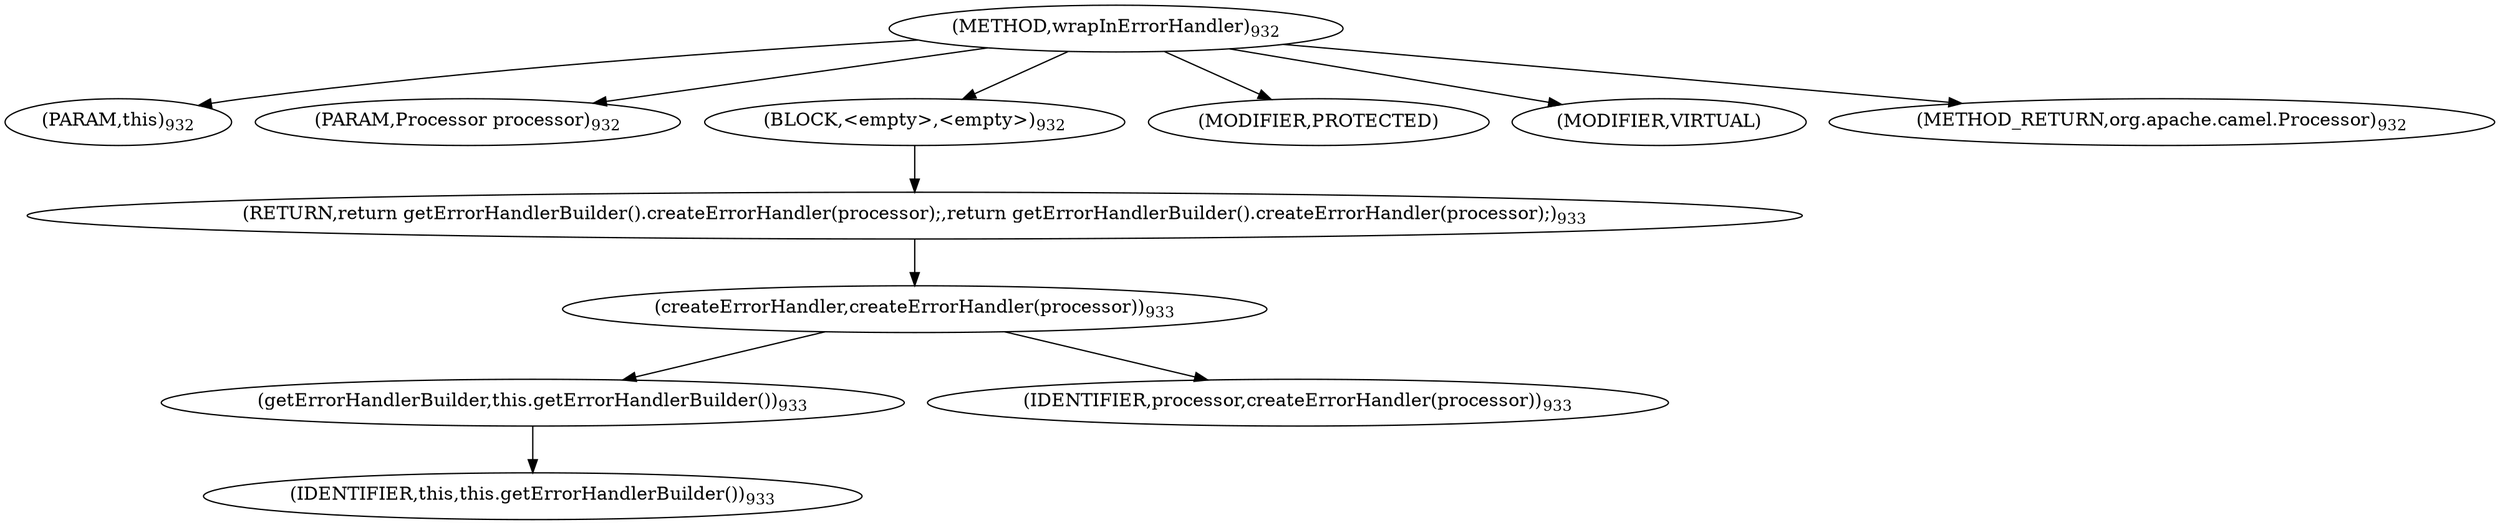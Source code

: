 digraph "wrapInErrorHandler" {  
"1824" [label = <(METHOD,wrapInErrorHandler)<SUB>932</SUB>> ]
"246" [label = <(PARAM,this)<SUB>932</SUB>> ]
"1825" [label = <(PARAM,Processor processor)<SUB>932</SUB>> ]
"1826" [label = <(BLOCK,&lt;empty&gt;,&lt;empty&gt;)<SUB>932</SUB>> ]
"1827" [label = <(RETURN,return getErrorHandlerBuilder().createErrorHandler(processor);,return getErrorHandlerBuilder().createErrorHandler(processor);)<SUB>933</SUB>> ]
"1828" [label = <(createErrorHandler,createErrorHandler(processor))<SUB>933</SUB>> ]
"1829" [label = <(getErrorHandlerBuilder,this.getErrorHandlerBuilder())<SUB>933</SUB>> ]
"245" [label = <(IDENTIFIER,this,this.getErrorHandlerBuilder())<SUB>933</SUB>> ]
"1830" [label = <(IDENTIFIER,processor,createErrorHandler(processor))<SUB>933</SUB>> ]
"1831" [label = <(MODIFIER,PROTECTED)> ]
"1832" [label = <(MODIFIER,VIRTUAL)> ]
"1833" [label = <(METHOD_RETURN,org.apache.camel.Processor)<SUB>932</SUB>> ]
  "1824" -> "246" 
  "1824" -> "1825" 
  "1824" -> "1826" 
  "1824" -> "1831" 
  "1824" -> "1832" 
  "1824" -> "1833" 
  "1826" -> "1827" 
  "1827" -> "1828" 
  "1828" -> "1829" 
  "1828" -> "1830" 
  "1829" -> "245" 
}
